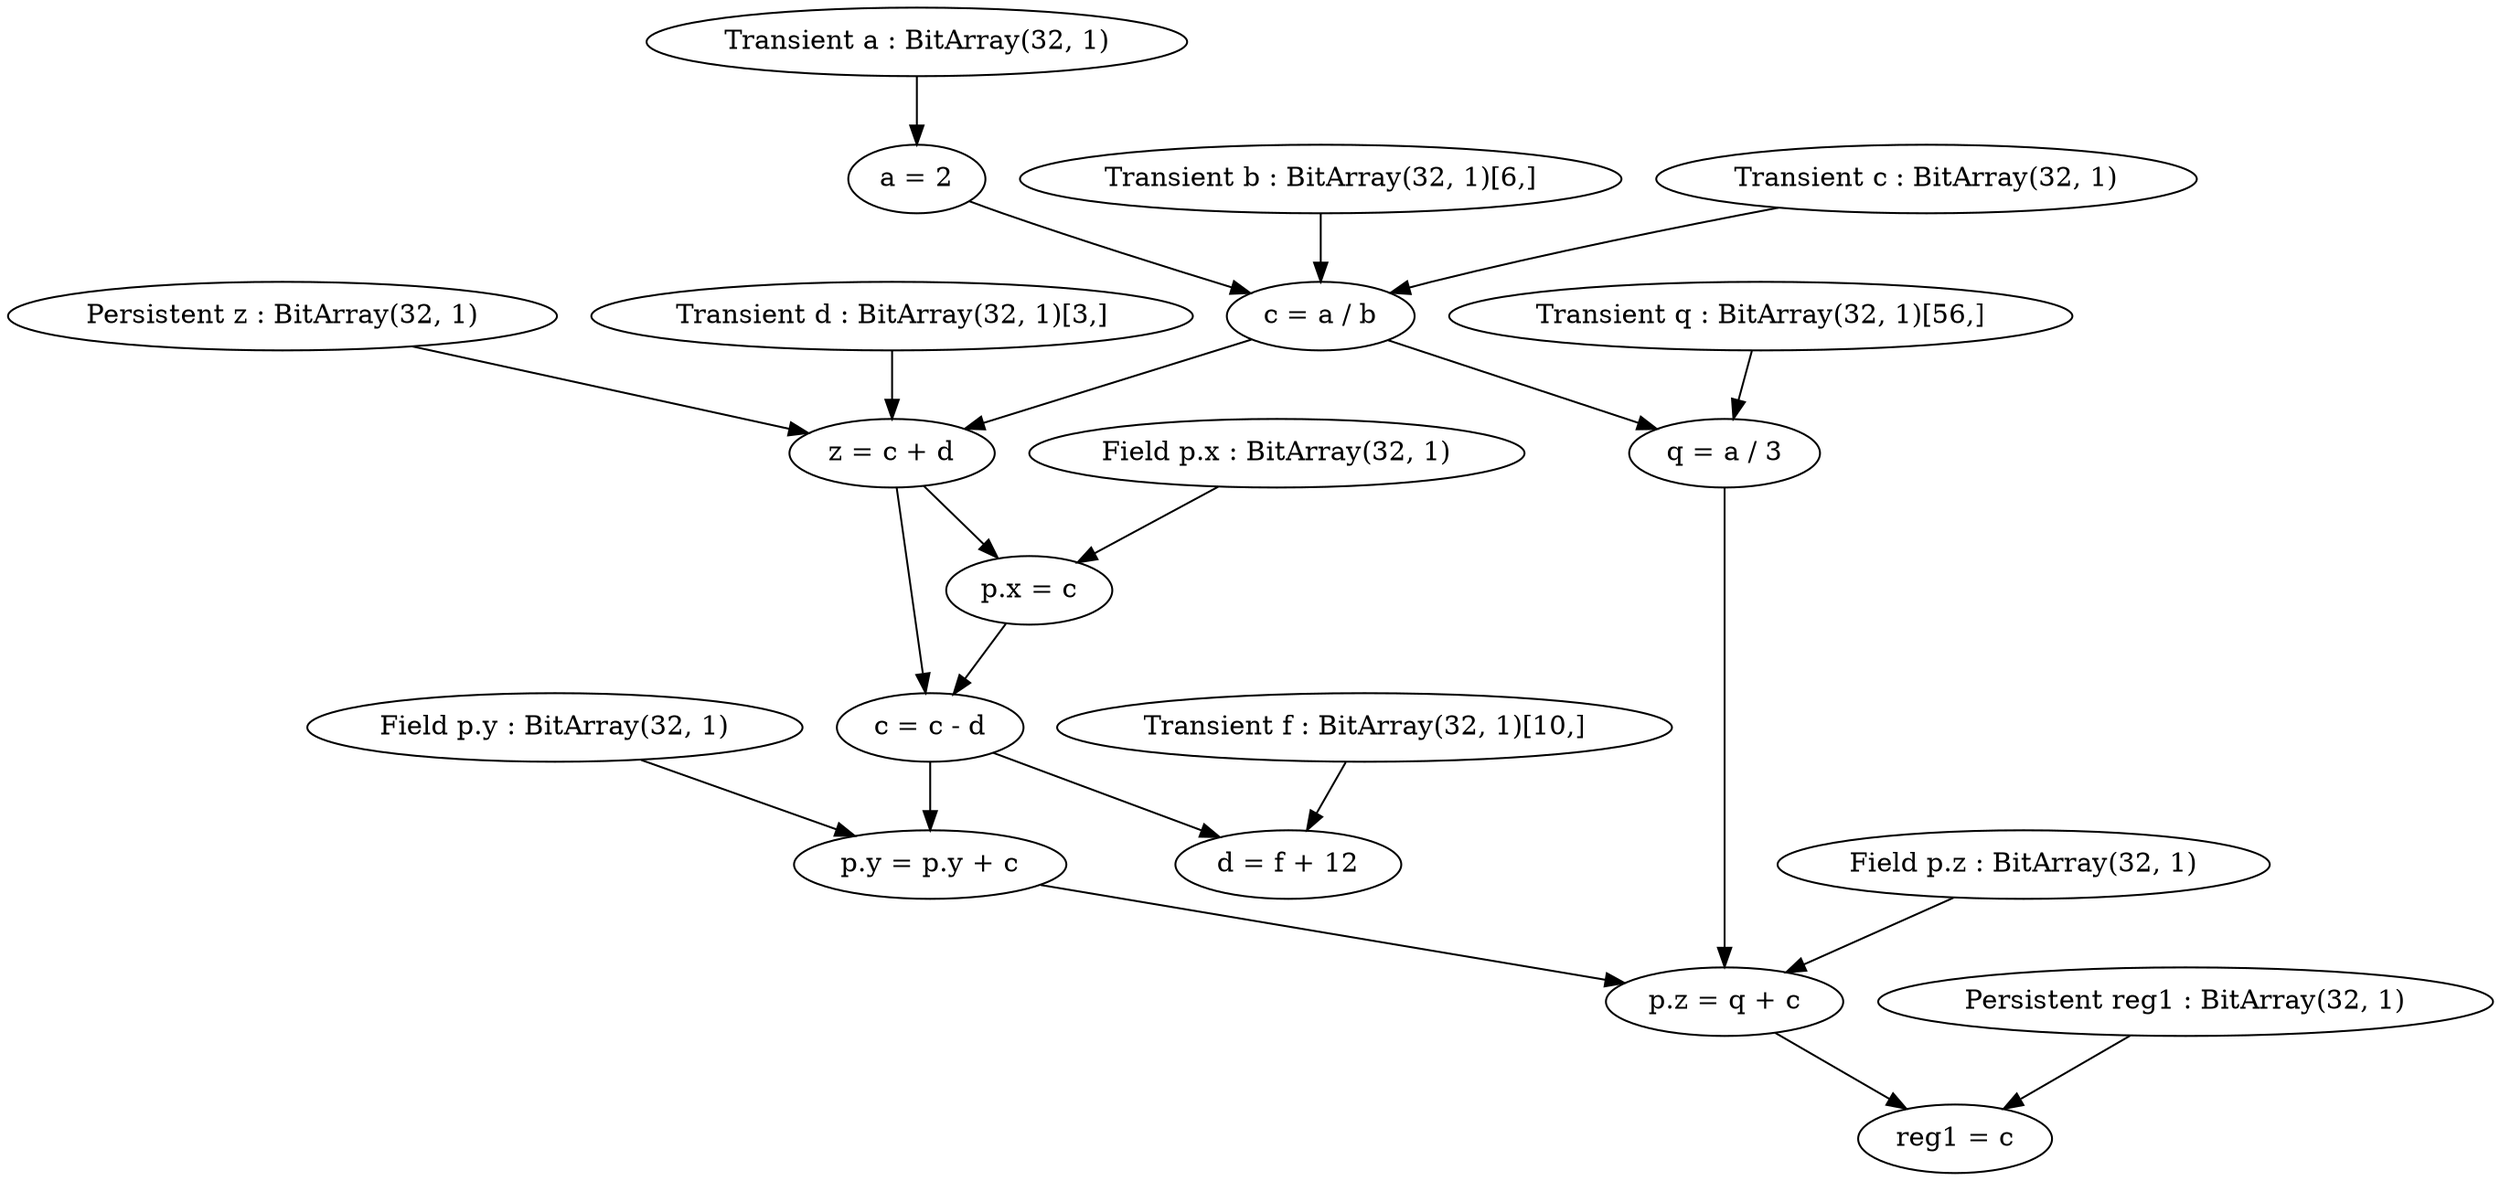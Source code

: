 // Dependency Dag
digraph {
	"Transient a  BitArray(32, 1)" [label="Transient a : BitArray(32, 1)"]
	"Transient b  BitArray(32, 1)[6,]" [label="Transient b : BitArray(32, 1)[6,]"]
	"Persistent reg1  BitArray(32, 1)" [label="Persistent reg1 : BitArray(32, 1)"]
	"Persistent z  BitArray(32, 1)" [label="Persistent z : BitArray(32, 1)"]
	"Transient c  BitArray(32, 1)" [label="Transient c : BitArray(32, 1)"]
	"Transient d  BitArray(32, 1)[3,]" [label="Transient d : BitArray(32, 1)[3,]"]
	"Transient f  BitArray(32, 1)[10,]" [label="Transient f : BitArray(32, 1)[10,]"]
	"Transient q  BitArray(32, 1)[56,]" [label="Transient q : BitArray(32, 1)[56,]"]
	"Field p.x  BitArray(32, 1)" [label="Field p.x : BitArray(32, 1)"]
	"Field p.y  BitArray(32, 1)" [label="Field p.y : BitArray(32, 1)"]
	"Field p.z  BitArray(32, 1)" [label="Field p.z : BitArray(32, 1)"]
	"a = 2" [label="a = 2"]
	"c = a / b" [label="c = a / b"]
	"z = c + d" [label="z = c + d"]
	"p.x = c" [label="p.x = c"]
	"c = c - d" [label="c = c - d"]
	"q = a / 3" [label="q = a / 3"]
	"p.y = p.y + c" [label="p.y = p.y + c"]
	"d = f + 12" [label="d = f + 12"]
	"p.z = q + c" [label="p.z = q + c"]
	"reg1 = c" [label="reg1 = c"]
	"Transient a  BitArray(32, 1)" -> "a = 2"
	"Transient b  BitArray(32, 1)[6,]" -> "c = a / b"
	"Persistent reg1  BitArray(32, 1)" -> "reg1 = c"
	"Persistent z  BitArray(32, 1)" -> "z = c + d"
	"Transient c  BitArray(32, 1)" -> "c = a / b"
	"Transient d  BitArray(32, 1)[3,]" -> "z = c + d"
	"Transient f  BitArray(32, 1)[10,]" -> "d = f + 12"
	"Transient q  BitArray(32, 1)[56,]" -> "q = a / 3"
	"Field p.x  BitArray(32, 1)" -> "p.x = c"
	"Field p.y  BitArray(32, 1)" -> "p.y = p.y + c"
	"Field p.z  BitArray(32, 1)" -> "p.z = q + c"
	"a = 2" -> "c = a / b"
	"c = a / b" -> "z = c + d"
	"c = a / b" -> "q = a / 3"
	"z = c + d" -> "p.x = c"
	"z = c + d" -> "c = c - d"
	"p.x = c" -> "c = c - d"
	"c = c - d" -> "p.y = p.y + c"
	"c = c - d" -> "d = f + 12"
	"q = a / 3" -> "p.z = q + c"
	"p.y = p.y + c" -> "p.z = q + c"
	"p.z = q + c" -> "reg1 = c"
}
